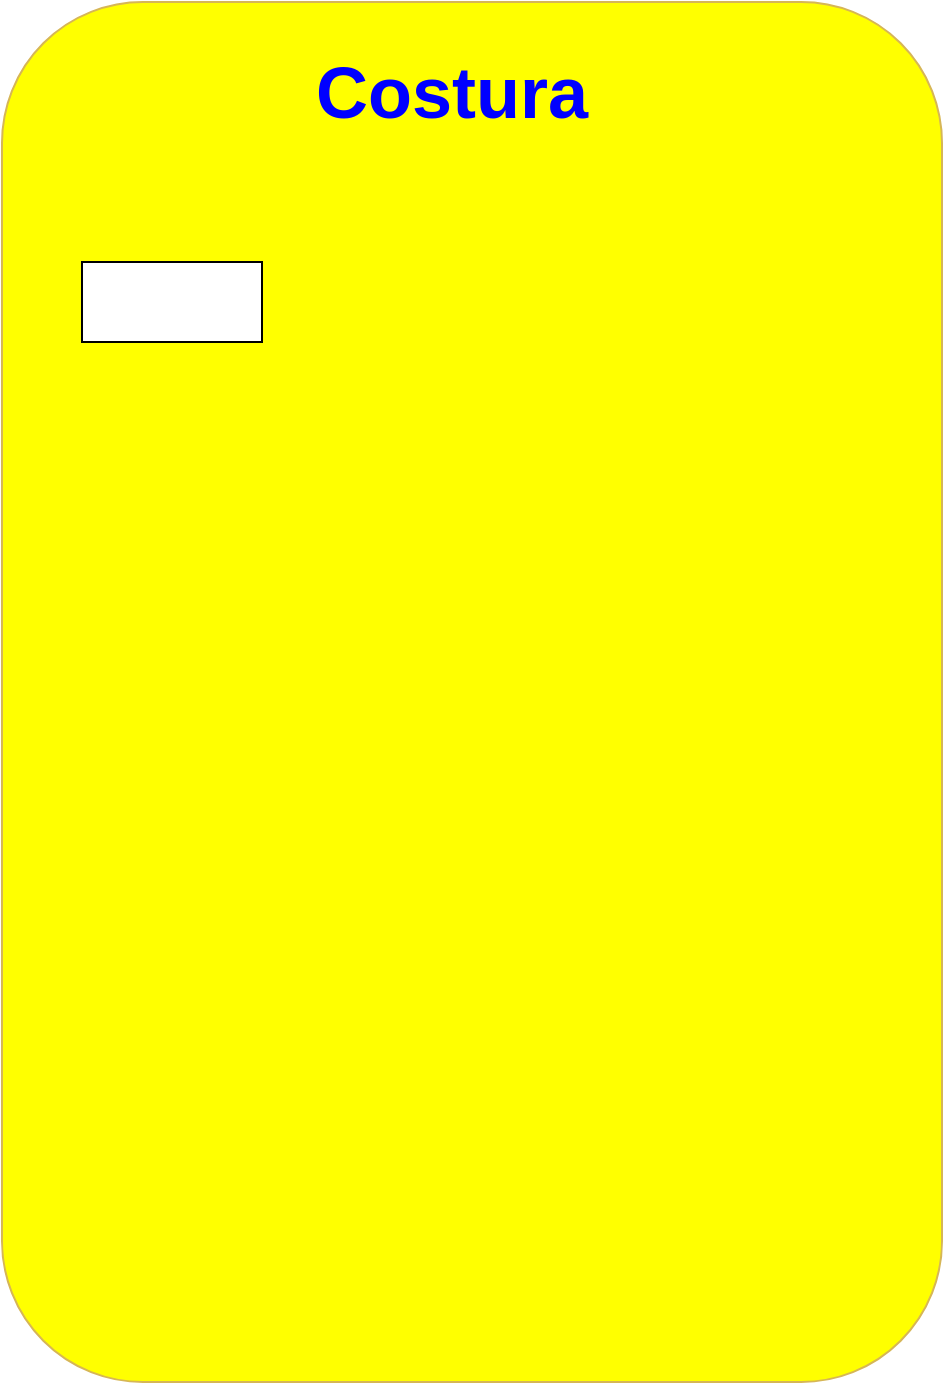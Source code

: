 <mxfile version="24.4.8" type="device">
  <diagram id="FwrL0Dozl4zw2PRpsF4c" name="Página-1">
    <mxGraphModel dx="1434" dy="782" grid="1" gridSize="10" guides="1" tooltips="1" connect="1" arrows="1" fold="1" page="1" pageScale="1" pageWidth="850" pageHeight="1100" math="0" shadow="0">
      <root>
        <mxCell id="0" />
        <mxCell id="1" parent="0" />
        <mxCell id="kEaNFCzArwNUuEUdOW8Q-1" value="" style="rounded=1;whiteSpace=wrap;html=1;fillColor=#FFFF00;strokeColor=#d6b656;" vertex="1" parent="1">
          <mxGeometry x="240" y="20" width="470" height="690" as="geometry" />
        </mxCell>
        <mxCell id="kEaNFCzArwNUuEUdOW8Q-2" value="&lt;b&gt;&lt;font style=&quot;font-size: 36px;&quot;&gt;Costura&lt;/font&gt;&lt;/b&gt;" style="text;html=1;align=center;verticalAlign=middle;whiteSpace=wrap;rounded=0;fontColor=#0000FF;" vertex="1" parent="1">
          <mxGeometry x="380" y="30" width="170" height="70" as="geometry" />
        </mxCell>
        <mxCell id="kEaNFCzArwNUuEUdOW8Q-4" value="" style="rounded=0;whiteSpace=wrap;html=1;" vertex="1" parent="1">
          <mxGeometry x="280" y="150" width="90" height="40" as="geometry" />
        </mxCell>
      </root>
    </mxGraphModel>
  </diagram>
</mxfile>
